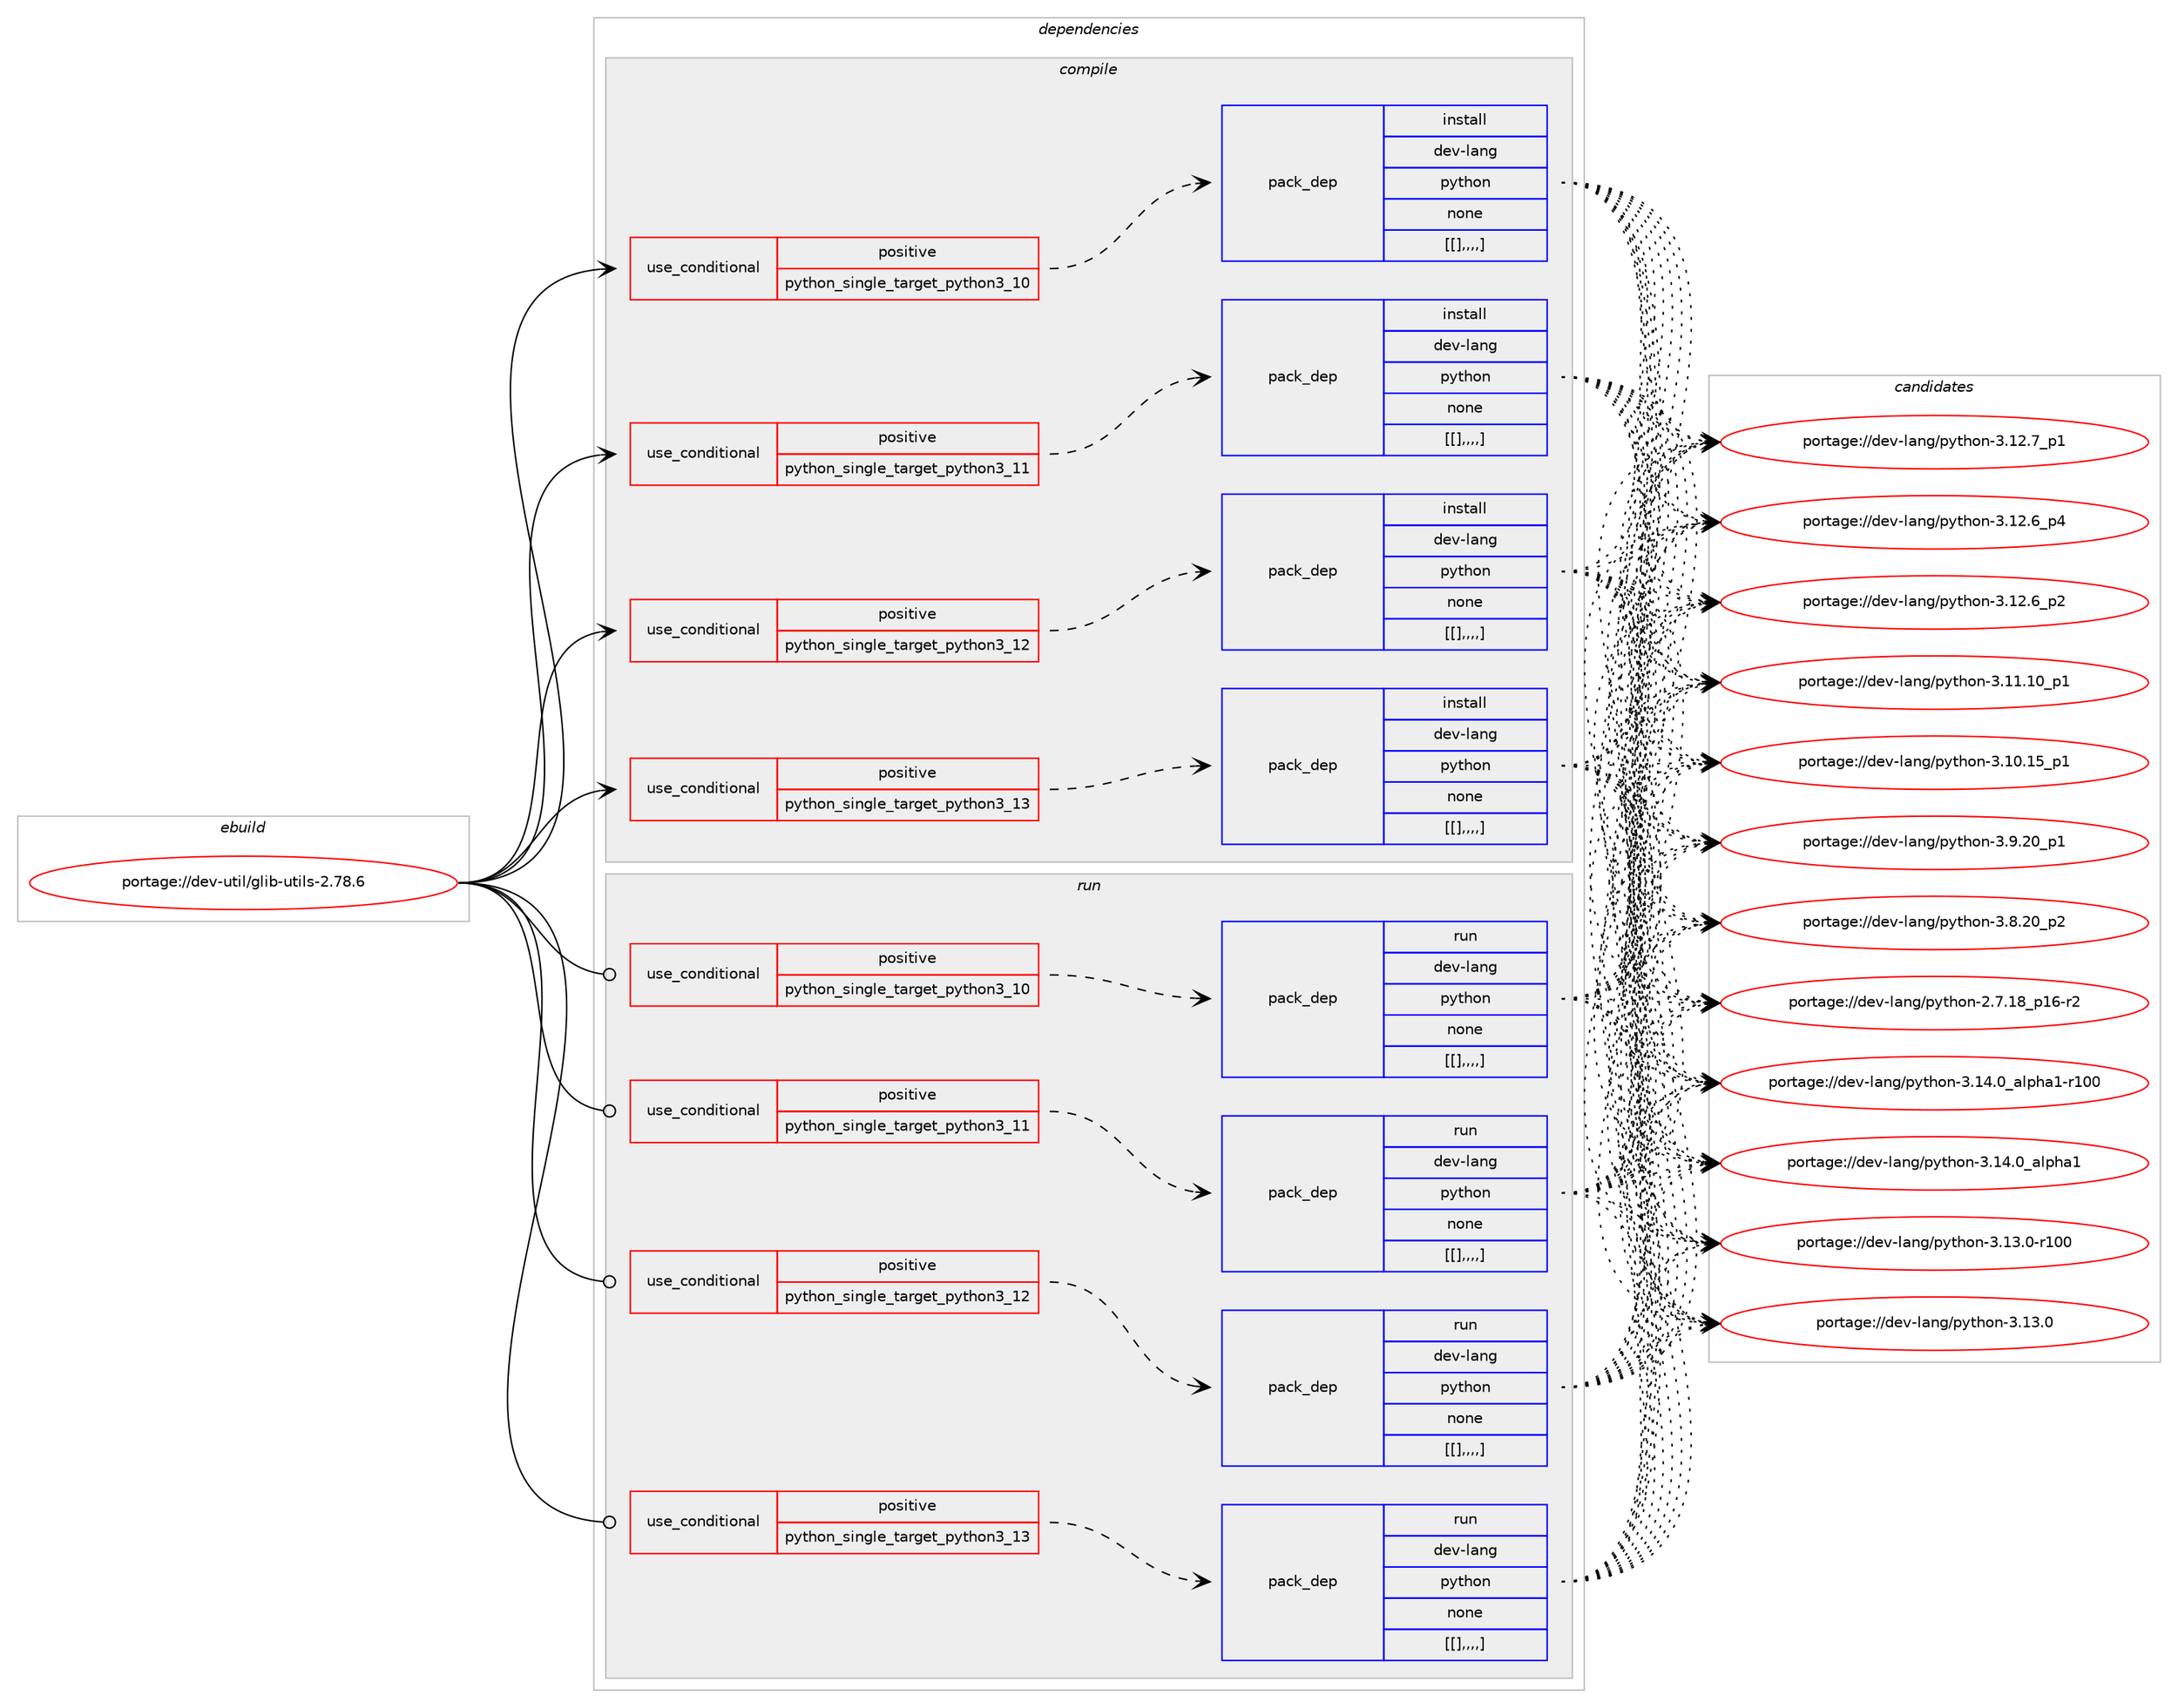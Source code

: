digraph prolog {

# *************
# Graph options
# *************

newrank=true;
concentrate=true;
compound=true;
graph [rankdir=LR,fontname=Helvetica,fontsize=10,ranksep=1.5];#, ranksep=2.5, nodesep=0.2];
edge  [arrowhead=vee];
node  [fontname=Helvetica,fontsize=10];

# **********
# The ebuild
# **********

subgraph cluster_leftcol {
color=gray;
label=<<i>ebuild</i>>;
id [label="portage://dev-util/glib-utils-2.78.6", color=red, width=4, href="../dev-util/glib-utils-2.78.6.svg"];
}

# ****************
# The dependencies
# ****************

subgraph cluster_midcol {
color=gray;
label=<<i>dependencies</i>>;
subgraph cluster_compile {
fillcolor="#eeeeee";
style=filled;
label=<<i>compile</i>>;
subgraph cond65157 {
dependency226668 [label=<<TABLE BORDER="0" CELLBORDER="1" CELLSPACING="0" CELLPADDING="4"><TR><TD ROWSPAN="3" CELLPADDING="10">use_conditional</TD></TR><TR><TD>positive</TD></TR><TR><TD>python_single_target_python3_10</TD></TR></TABLE>>, shape=none, color=red];
subgraph pack160008 {
dependency226671 [label=<<TABLE BORDER="0" CELLBORDER="1" CELLSPACING="0" CELLPADDING="4" WIDTH="220"><TR><TD ROWSPAN="6" CELLPADDING="30">pack_dep</TD></TR><TR><TD WIDTH="110">install</TD></TR><TR><TD>dev-lang</TD></TR><TR><TD>python</TD></TR><TR><TD>none</TD></TR><TR><TD>[[],,,,]</TD></TR></TABLE>>, shape=none, color=blue];
}
dependency226668:e -> dependency226671:w [weight=20,style="dashed",arrowhead="vee"];
}
id:e -> dependency226668:w [weight=20,style="solid",arrowhead="vee"];
subgraph cond65181 {
dependency226734 [label=<<TABLE BORDER="0" CELLBORDER="1" CELLSPACING="0" CELLPADDING="4"><TR><TD ROWSPAN="3" CELLPADDING="10">use_conditional</TD></TR><TR><TD>positive</TD></TR><TR><TD>python_single_target_python3_11</TD></TR></TABLE>>, shape=none, color=red];
subgraph pack160053 {
dependency226765 [label=<<TABLE BORDER="0" CELLBORDER="1" CELLSPACING="0" CELLPADDING="4" WIDTH="220"><TR><TD ROWSPAN="6" CELLPADDING="30">pack_dep</TD></TR><TR><TD WIDTH="110">install</TD></TR><TR><TD>dev-lang</TD></TR><TR><TD>python</TD></TR><TR><TD>none</TD></TR><TR><TD>[[],,,,]</TD></TR></TABLE>>, shape=none, color=blue];
}
dependency226734:e -> dependency226765:w [weight=20,style="dashed",arrowhead="vee"];
}
id:e -> dependency226734:w [weight=20,style="solid",arrowhead="vee"];
subgraph cond65194 {
dependency226804 [label=<<TABLE BORDER="0" CELLBORDER="1" CELLSPACING="0" CELLPADDING="4"><TR><TD ROWSPAN="3" CELLPADDING="10">use_conditional</TD></TR><TR><TD>positive</TD></TR><TR><TD>python_single_target_python3_12</TD></TR></TABLE>>, shape=none, color=red];
subgraph pack160123 {
dependency226845 [label=<<TABLE BORDER="0" CELLBORDER="1" CELLSPACING="0" CELLPADDING="4" WIDTH="220"><TR><TD ROWSPAN="6" CELLPADDING="30">pack_dep</TD></TR><TR><TD WIDTH="110">install</TD></TR><TR><TD>dev-lang</TD></TR><TR><TD>python</TD></TR><TR><TD>none</TD></TR><TR><TD>[[],,,,]</TD></TR></TABLE>>, shape=none, color=blue];
}
dependency226804:e -> dependency226845:w [weight=20,style="dashed",arrowhead="vee"];
}
id:e -> dependency226804:w [weight=20,style="solid",arrowhead="vee"];
subgraph cond65221 {
dependency226855 [label=<<TABLE BORDER="0" CELLBORDER="1" CELLSPACING="0" CELLPADDING="4"><TR><TD ROWSPAN="3" CELLPADDING="10">use_conditional</TD></TR><TR><TD>positive</TD></TR><TR><TD>python_single_target_python3_13</TD></TR></TABLE>>, shape=none, color=red];
subgraph pack160131 {
dependency226860 [label=<<TABLE BORDER="0" CELLBORDER="1" CELLSPACING="0" CELLPADDING="4" WIDTH="220"><TR><TD ROWSPAN="6" CELLPADDING="30">pack_dep</TD></TR><TR><TD WIDTH="110">install</TD></TR><TR><TD>dev-lang</TD></TR><TR><TD>python</TD></TR><TR><TD>none</TD></TR><TR><TD>[[],,,,]</TD></TR></TABLE>>, shape=none, color=blue];
}
dependency226855:e -> dependency226860:w [weight=20,style="dashed",arrowhead="vee"];
}
id:e -> dependency226855:w [weight=20,style="solid",arrowhead="vee"];
}
subgraph cluster_compileandrun {
fillcolor="#eeeeee";
style=filled;
label=<<i>compile and run</i>>;
}
subgraph cluster_run {
fillcolor="#eeeeee";
style=filled;
label=<<i>run</i>>;
subgraph cond65230 {
dependency226877 [label=<<TABLE BORDER="0" CELLBORDER="1" CELLSPACING="0" CELLPADDING="4"><TR><TD ROWSPAN="3" CELLPADDING="10">use_conditional</TD></TR><TR><TD>positive</TD></TR><TR><TD>python_single_target_python3_10</TD></TR></TABLE>>, shape=none, color=red];
subgraph pack160162 {
dependency226903 [label=<<TABLE BORDER="0" CELLBORDER="1" CELLSPACING="0" CELLPADDING="4" WIDTH="220"><TR><TD ROWSPAN="6" CELLPADDING="30">pack_dep</TD></TR><TR><TD WIDTH="110">run</TD></TR><TR><TD>dev-lang</TD></TR><TR><TD>python</TD></TR><TR><TD>none</TD></TR><TR><TD>[[],,,,]</TD></TR></TABLE>>, shape=none, color=blue];
}
dependency226877:e -> dependency226903:w [weight=20,style="dashed",arrowhead="vee"];
}
id:e -> dependency226877:w [weight=20,style="solid",arrowhead="odot"];
subgraph cond65238 {
dependency226926 [label=<<TABLE BORDER="0" CELLBORDER="1" CELLSPACING="0" CELLPADDING="4"><TR><TD ROWSPAN="3" CELLPADDING="10">use_conditional</TD></TR><TR><TD>positive</TD></TR><TR><TD>python_single_target_python3_11</TD></TR></TABLE>>, shape=none, color=red];
subgraph pack160206 {
dependency226977 [label=<<TABLE BORDER="0" CELLBORDER="1" CELLSPACING="0" CELLPADDING="4" WIDTH="220"><TR><TD ROWSPAN="6" CELLPADDING="30">pack_dep</TD></TR><TR><TD WIDTH="110">run</TD></TR><TR><TD>dev-lang</TD></TR><TR><TD>python</TD></TR><TR><TD>none</TD></TR><TR><TD>[[],,,,]</TD></TR></TABLE>>, shape=none, color=blue];
}
dependency226926:e -> dependency226977:w [weight=20,style="dashed",arrowhead="vee"];
}
id:e -> dependency226926:w [weight=20,style="solid",arrowhead="odot"];
subgraph cond65263 {
dependency226982 [label=<<TABLE BORDER="0" CELLBORDER="1" CELLSPACING="0" CELLPADDING="4"><TR><TD ROWSPAN="3" CELLPADDING="10">use_conditional</TD></TR><TR><TD>positive</TD></TR><TR><TD>python_single_target_python3_12</TD></TR></TABLE>>, shape=none, color=red];
subgraph pack160214 {
dependency227010 [label=<<TABLE BORDER="0" CELLBORDER="1" CELLSPACING="0" CELLPADDING="4" WIDTH="220"><TR><TD ROWSPAN="6" CELLPADDING="30">pack_dep</TD></TR><TR><TD WIDTH="110">run</TD></TR><TR><TD>dev-lang</TD></TR><TR><TD>python</TD></TR><TR><TD>none</TD></TR><TR><TD>[[],,,,]</TD></TR></TABLE>>, shape=none, color=blue];
}
dependency226982:e -> dependency227010:w [weight=20,style="dashed",arrowhead="vee"];
}
id:e -> dependency226982:w [weight=20,style="solid",arrowhead="odot"];
subgraph cond65282 {
dependency227033 [label=<<TABLE BORDER="0" CELLBORDER="1" CELLSPACING="0" CELLPADDING="4"><TR><TD ROWSPAN="3" CELLPADDING="10">use_conditional</TD></TR><TR><TD>positive</TD></TR><TR><TD>python_single_target_python3_13</TD></TR></TABLE>>, shape=none, color=red];
subgraph pack160241 {
dependency227034 [label=<<TABLE BORDER="0" CELLBORDER="1" CELLSPACING="0" CELLPADDING="4" WIDTH="220"><TR><TD ROWSPAN="6" CELLPADDING="30">pack_dep</TD></TR><TR><TD WIDTH="110">run</TD></TR><TR><TD>dev-lang</TD></TR><TR><TD>python</TD></TR><TR><TD>none</TD></TR><TR><TD>[[],,,,]</TD></TR></TABLE>>, shape=none, color=blue];
}
dependency227033:e -> dependency227034:w [weight=20,style="dashed",arrowhead="vee"];
}
id:e -> dependency227033:w [weight=20,style="solid",arrowhead="odot"];
}
}

# **************
# The candidates
# **************

subgraph cluster_choices {
rank=same;
color=gray;
label=<<i>candidates</i>>;

subgraph choice159847 {
color=black;
nodesep=1;
choice100101118451089711010347112121116104111110455146495246489597108112104974945114494848 [label="portage://dev-lang/python-3.14.0_alpha1-r100", color=red, width=4,href="../dev-lang/python-3.14.0_alpha1-r100.svg"];
choice1001011184510897110103471121211161041111104551464952464895971081121049749 [label="portage://dev-lang/python-3.14.0_alpha1", color=red, width=4,href="../dev-lang/python-3.14.0_alpha1.svg"];
choice1001011184510897110103471121211161041111104551464951464845114494848 [label="portage://dev-lang/python-3.13.0-r100", color=red, width=4,href="../dev-lang/python-3.13.0-r100.svg"];
choice10010111845108971101034711212111610411111045514649514648 [label="portage://dev-lang/python-3.13.0", color=red, width=4,href="../dev-lang/python-3.13.0.svg"];
choice100101118451089711010347112121116104111110455146495046559511249 [label="portage://dev-lang/python-3.12.7_p1", color=red, width=4,href="../dev-lang/python-3.12.7_p1.svg"];
choice100101118451089711010347112121116104111110455146495046549511252 [label="portage://dev-lang/python-3.12.6_p4", color=red, width=4,href="../dev-lang/python-3.12.6_p4.svg"];
choice100101118451089711010347112121116104111110455146495046549511250 [label="portage://dev-lang/python-3.12.6_p2", color=red, width=4,href="../dev-lang/python-3.12.6_p2.svg"];
choice10010111845108971101034711212111610411111045514649494649489511249 [label="portage://dev-lang/python-3.11.10_p1", color=red, width=4,href="../dev-lang/python-3.11.10_p1.svg"];
choice10010111845108971101034711212111610411111045514649484649539511249 [label="portage://dev-lang/python-3.10.15_p1", color=red, width=4,href="../dev-lang/python-3.10.15_p1.svg"];
choice100101118451089711010347112121116104111110455146574650489511249 [label="portage://dev-lang/python-3.9.20_p1", color=red, width=4,href="../dev-lang/python-3.9.20_p1.svg"];
choice100101118451089711010347112121116104111110455146564650489511250 [label="portage://dev-lang/python-3.8.20_p2", color=red, width=4,href="../dev-lang/python-3.8.20_p2.svg"];
choice100101118451089711010347112121116104111110455046554649569511249544511450 [label="portage://dev-lang/python-2.7.18_p16-r2", color=red, width=4,href="../dev-lang/python-2.7.18_p16-r2.svg"];
dependency226671:e -> choice100101118451089711010347112121116104111110455146495246489597108112104974945114494848:w [style=dotted,weight="100"];
dependency226671:e -> choice1001011184510897110103471121211161041111104551464952464895971081121049749:w [style=dotted,weight="100"];
dependency226671:e -> choice1001011184510897110103471121211161041111104551464951464845114494848:w [style=dotted,weight="100"];
dependency226671:e -> choice10010111845108971101034711212111610411111045514649514648:w [style=dotted,weight="100"];
dependency226671:e -> choice100101118451089711010347112121116104111110455146495046559511249:w [style=dotted,weight="100"];
dependency226671:e -> choice100101118451089711010347112121116104111110455146495046549511252:w [style=dotted,weight="100"];
dependency226671:e -> choice100101118451089711010347112121116104111110455146495046549511250:w [style=dotted,weight="100"];
dependency226671:e -> choice10010111845108971101034711212111610411111045514649494649489511249:w [style=dotted,weight="100"];
dependency226671:e -> choice10010111845108971101034711212111610411111045514649484649539511249:w [style=dotted,weight="100"];
dependency226671:e -> choice100101118451089711010347112121116104111110455146574650489511249:w [style=dotted,weight="100"];
dependency226671:e -> choice100101118451089711010347112121116104111110455146564650489511250:w [style=dotted,weight="100"];
dependency226671:e -> choice100101118451089711010347112121116104111110455046554649569511249544511450:w [style=dotted,weight="100"];
}
subgraph choice159855 {
color=black;
nodesep=1;
choice100101118451089711010347112121116104111110455146495246489597108112104974945114494848 [label="portage://dev-lang/python-3.14.0_alpha1-r100", color=red, width=4,href="../dev-lang/python-3.14.0_alpha1-r100.svg"];
choice1001011184510897110103471121211161041111104551464952464895971081121049749 [label="portage://dev-lang/python-3.14.0_alpha1", color=red, width=4,href="../dev-lang/python-3.14.0_alpha1.svg"];
choice1001011184510897110103471121211161041111104551464951464845114494848 [label="portage://dev-lang/python-3.13.0-r100", color=red, width=4,href="../dev-lang/python-3.13.0-r100.svg"];
choice10010111845108971101034711212111610411111045514649514648 [label="portage://dev-lang/python-3.13.0", color=red, width=4,href="../dev-lang/python-3.13.0.svg"];
choice100101118451089711010347112121116104111110455146495046559511249 [label="portage://dev-lang/python-3.12.7_p1", color=red, width=4,href="../dev-lang/python-3.12.7_p1.svg"];
choice100101118451089711010347112121116104111110455146495046549511252 [label="portage://dev-lang/python-3.12.6_p4", color=red, width=4,href="../dev-lang/python-3.12.6_p4.svg"];
choice100101118451089711010347112121116104111110455146495046549511250 [label="portage://dev-lang/python-3.12.6_p2", color=red, width=4,href="../dev-lang/python-3.12.6_p2.svg"];
choice10010111845108971101034711212111610411111045514649494649489511249 [label="portage://dev-lang/python-3.11.10_p1", color=red, width=4,href="../dev-lang/python-3.11.10_p1.svg"];
choice10010111845108971101034711212111610411111045514649484649539511249 [label="portage://dev-lang/python-3.10.15_p1", color=red, width=4,href="../dev-lang/python-3.10.15_p1.svg"];
choice100101118451089711010347112121116104111110455146574650489511249 [label="portage://dev-lang/python-3.9.20_p1", color=red, width=4,href="../dev-lang/python-3.9.20_p1.svg"];
choice100101118451089711010347112121116104111110455146564650489511250 [label="portage://dev-lang/python-3.8.20_p2", color=red, width=4,href="../dev-lang/python-3.8.20_p2.svg"];
choice100101118451089711010347112121116104111110455046554649569511249544511450 [label="portage://dev-lang/python-2.7.18_p16-r2", color=red, width=4,href="../dev-lang/python-2.7.18_p16-r2.svg"];
dependency226765:e -> choice100101118451089711010347112121116104111110455146495246489597108112104974945114494848:w [style=dotted,weight="100"];
dependency226765:e -> choice1001011184510897110103471121211161041111104551464952464895971081121049749:w [style=dotted,weight="100"];
dependency226765:e -> choice1001011184510897110103471121211161041111104551464951464845114494848:w [style=dotted,weight="100"];
dependency226765:e -> choice10010111845108971101034711212111610411111045514649514648:w [style=dotted,weight="100"];
dependency226765:e -> choice100101118451089711010347112121116104111110455146495046559511249:w [style=dotted,weight="100"];
dependency226765:e -> choice100101118451089711010347112121116104111110455146495046549511252:w [style=dotted,weight="100"];
dependency226765:e -> choice100101118451089711010347112121116104111110455146495046549511250:w [style=dotted,weight="100"];
dependency226765:e -> choice10010111845108971101034711212111610411111045514649494649489511249:w [style=dotted,weight="100"];
dependency226765:e -> choice10010111845108971101034711212111610411111045514649484649539511249:w [style=dotted,weight="100"];
dependency226765:e -> choice100101118451089711010347112121116104111110455146574650489511249:w [style=dotted,weight="100"];
dependency226765:e -> choice100101118451089711010347112121116104111110455146564650489511250:w [style=dotted,weight="100"];
dependency226765:e -> choice100101118451089711010347112121116104111110455046554649569511249544511450:w [style=dotted,weight="100"];
}
subgraph choice159865 {
color=black;
nodesep=1;
choice100101118451089711010347112121116104111110455146495246489597108112104974945114494848 [label="portage://dev-lang/python-3.14.0_alpha1-r100", color=red, width=4,href="../dev-lang/python-3.14.0_alpha1-r100.svg"];
choice1001011184510897110103471121211161041111104551464952464895971081121049749 [label="portage://dev-lang/python-3.14.0_alpha1", color=red, width=4,href="../dev-lang/python-3.14.0_alpha1.svg"];
choice1001011184510897110103471121211161041111104551464951464845114494848 [label="portage://dev-lang/python-3.13.0-r100", color=red, width=4,href="../dev-lang/python-3.13.0-r100.svg"];
choice10010111845108971101034711212111610411111045514649514648 [label="portage://dev-lang/python-3.13.0", color=red, width=4,href="../dev-lang/python-3.13.0.svg"];
choice100101118451089711010347112121116104111110455146495046559511249 [label="portage://dev-lang/python-3.12.7_p1", color=red, width=4,href="../dev-lang/python-3.12.7_p1.svg"];
choice100101118451089711010347112121116104111110455146495046549511252 [label="portage://dev-lang/python-3.12.6_p4", color=red, width=4,href="../dev-lang/python-3.12.6_p4.svg"];
choice100101118451089711010347112121116104111110455146495046549511250 [label="portage://dev-lang/python-3.12.6_p2", color=red, width=4,href="../dev-lang/python-3.12.6_p2.svg"];
choice10010111845108971101034711212111610411111045514649494649489511249 [label="portage://dev-lang/python-3.11.10_p1", color=red, width=4,href="../dev-lang/python-3.11.10_p1.svg"];
choice10010111845108971101034711212111610411111045514649484649539511249 [label="portage://dev-lang/python-3.10.15_p1", color=red, width=4,href="../dev-lang/python-3.10.15_p1.svg"];
choice100101118451089711010347112121116104111110455146574650489511249 [label="portage://dev-lang/python-3.9.20_p1", color=red, width=4,href="../dev-lang/python-3.9.20_p1.svg"];
choice100101118451089711010347112121116104111110455146564650489511250 [label="portage://dev-lang/python-3.8.20_p2", color=red, width=4,href="../dev-lang/python-3.8.20_p2.svg"];
choice100101118451089711010347112121116104111110455046554649569511249544511450 [label="portage://dev-lang/python-2.7.18_p16-r2", color=red, width=4,href="../dev-lang/python-2.7.18_p16-r2.svg"];
dependency226845:e -> choice100101118451089711010347112121116104111110455146495246489597108112104974945114494848:w [style=dotted,weight="100"];
dependency226845:e -> choice1001011184510897110103471121211161041111104551464952464895971081121049749:w [style=dotted,weight="100"];
dependency226845:e -> choice1001011184510897110103471121211161041111104551464951464845114494848:w [style=dotted,weight="100"];
dependency226845:e -> choice10010111845108971101034711212111610411111045514649514648:w [style=dotted,weight="100"];
dependency226845:e -> choice100101118451089711010347112121116104111110455146495046559511249:w [style=dotted,weight="100"];
dependency226845:e -> choice100101118451089711010347112121116104111110455146495046549511252:w [style=dotted,weight="100"];
dependency226845:e -> choice100101118451089711010347112121116104111110455146495046549511250:w [style=dotted,weight="100"];
dependency226845:e -> choice10010111845108971101034711212111610411111045514649494649489511249:w [style=dotted,weight="100"];
dependency226845:e -> choice10010111845108971101034711212111610411111045514649484649539511249:w [style=dotted,weight="100"];
dependency226845:e -> choice100101118451089711010347112121116104111110455146574650489511249:w [style=dotted,weight="100"];
dependency226845:e -> choice100101118451089711010347112121116104111110455146564650489511250:w [style=dotted,weight="100"];
dependency226845:e -> choice100101118451089711010347112121116104111110455046554649569511249544511450:w [style=dotted,weight="100"];
}
subgraph choice159887 {
color=black;
nodesep=1;
choice100101118451089711010347112121116104111110455146495246489597108112104974945114494848 [label="portage://dev-lang/python-3.14.0_alpha1-r100", color=red, width=4,href="../dev-lang/python-3.14.0_alpha1-r100.svg"];
choice1001011184510897110103471121211161041111104551464952464895971081121049749 [label="portage://dev-lang/python-3.14.0_alpha1", color=red, width=4,href="../dev-lang/python-3.14.0_alpha1.svg"];
choice1001011184510897110103471121211161041111104551464951464845114494848 [label="portage://dev-lang/python-3.13.0-r100", color=red, width=4,href="../dev-lang/python-3.13.0-r100.svg"];
choice10010111845108971101034711212111610411111045514649514648 [label="portage://dev-lang/python-3.13.0", color=red, width=4,href="../dev-lang/python-3.13.0.svg"];
choice100101118451089711010347112121116104111110455146495046559511249 [label="portage://dev-lang/python-3.12.7_p1", color=red, width=4,href="../dev-lang/python-3.12.7_p1.svg"];
choice100101118451089711010347112121116104111110455146495046549511252 [label="portage://dev-lang/python-3.12.6_p4", color=red, width=4,href="../dev-lang/python-3.12.6_p4.svg"];
choice100101118451089711010347112121116104111110455146495046549511250 [label="portage://dev-lang/python-3.12.6_p2", color=red, width=4,href="../dev-lang/python-3.12.6_p2.svg"];
choice10010111845108971101034711212111610411111045514649494649489511249 [label="portage://dev-lang/python-3.11.10_p1", color=red, width=4,href="../dev-lang/python-3.11.10_p1.svg"];
choice10010111845108971101034711212111610411111045514649484649539511249 [label="portage://dev-lang/python-3.10.15_p1", color=red, width=4,href="../dev-lang/python-3.10.15_p1.svg"];
choice100101118451089711010347112121116104111110455146574650489511249 [label="portage://dev-lang/python-3.9.20_p1", color=red, width=4,href="../dev-lang/python-3.9.20_p1.svg"];
choice100101118451089711010347112121116104111110455146564650489511250 [label="portage://dev-lang/python-3.8.20_p2", color=red, width=4,href="../dev-lang/python-3.8.20_p2.svg"];
choice100101118451089711010347112121116104111110455046554649569511249544511450 [label="portage://dev-lang/python-2.7.18_p16-r2", color=red, width=4,href="../dev-lang/python-2.7.18_p16-r2.svg"];
dependency226860:e -> choice100101118451089711010347112121116104111110455146495246489597108112104974945114494848:w [style=dotted,weight="100"];
dependency226860:e -> choice1001011184510897110103471121211161041111104551464952464895971081121049749:w [style=dotted,weight="100"];
dependency226860:e -> choice1001011184510897110103471121211161041111104551464951464845114494848:w [style=dotted,weight="100"];
dependency226860:e -> choice10010111845108971101034711212111610411111045514649514648:w [style=dotted,weight="100"];
dependency226860:e -> choice100101118451089711010347112121116104111110455146495046559511249:w [style=dotted,weight="100"];
dependency226860:e -> choice100101118451089711010347112121116104111110455146495046549511252:w [style=dotted,weight="100"];
dependency226860:e -> choice100101118451089711010347112121116104111110455146495046549511250:w [style=dotted,weight="100"];
dependency226860:e -> choice10010111845108971101034711212111610411111045514649494649489511249:w [style=dotted,weight="100"];
dependency226860:e -> choice10010111845108971101034711212111610411111045514649484649539511249:w [style=dotted,weight="100"];
dependency226860:e -> choice100101118451089711010347112121116104111110455146574650489511249:w [style=dotted,weight="100"];
dependency226860:e -> choice100101118451089711010347112121116104111110455146564650489511250:w [style=dotted,weight="100"];
dependency226860:e -> choice100101118451089711010347112121116104111110455046554649569511249544511450:w [style=dotted,weight="100"];
}
subgraph choice159915 {
color=black;
nodesep=1;
choice100101118451089711010347112121116104111110455146495246489597108112104974945114494848 [label="portage://dev-lang/python-3.14.0_alpha1-r100", color=red, width=4,href="../dev-lang/python-3.14.0_alpha1-r100.svg"];
choice1001011184510897110103471121211161041111104551464952464895971081121049749 [label="portage://dev-lang/python-3.14.0_alpha1", color=red, width=4,href="../dev-lang/python-3.14.0_alpha1.svg"];
choice1001011184510897110103471121211161041111104551464951464845114494848 [label="portage://dev-lang/python-3.13.0-r100", color=red, width=4,href="../dev-lang/python-3.13.0-r100.svg"];
choice10010111845108971101034711212111610411111045514649514648 [label="portage://dev-lang/python-3.13.0", color=red, width=4,href="../dev-lang/python-3.13.0.svg"];
choice100101118451089711010347112121116104111110455146495046559511249 [label="portage://dev-lang/python-3.12.7_p1", color=red, width=4,href="../dev-lang/python-3.12.7_p1.svg"];
choice100101118451089711010347112121116104111110455146495046549511252 [label="portage://dev-lang/python-3.12.6_p4", color=red, width=4,href="../dev-lang/python-3.12.6_p4.svg"];
choice100101118451089711010347112121116104111110455146495046549511250 [label="portage://dev-lang/python-3.12.6_p2", color=red, width=4,href="../dev-lang/python-3.12.6_p2.svg"];
choice10010111845108971101034711212111610411111045514649494649489511249 [label="portage://dev-lang/python-3.11.10_p1", color=red, width=4,href="../dev-lang/python-3.11.10_p1.svg"];
choice10010111845108971101034711212111610411111045514649484649539511249 [label="portage://dev-lang/python-3.10.15_p1", color=red, width=4,href="../dev-lang/python-3.10.15_p1.svg"];
choice100101118451089711010347112121116104111110455146574650489511249 [label="portage://dev-lang/python-3.9.20_p1", color=red, width=4,href="../dev-lang/python-3.9.20_p1.svg"];
choice100101118451089711010347112121116104111110455146564650489511250 [label="portage://dev-lang/python-3.8.20_p2", color=red, width=4,href="../dev-lang/python-3.8.20_p2.svg"];
choice100101118451089711010347112121116104111110455046554649569511249544511450 [label="portage://dev-lang/python-2.7.18_p16-r2", color=red, width=4,href="../dev-lang/python-2.7.18_p16-r2.svg"];
dependency226903:e -> choice100101118451089711010347112121116104111110455146495246489597108112104974945114494848:w [style=dotted,weight="100"];
dependency226903:e -> choice1001011184510897110103471121211161041111104551464952464895971081121049749:w [style=dotted,weight="100"];
dependency226903:e -> choice1001011184510897110103471121211161041111104551464951464845114494848:w [style=dotted,weight="100"];
dependency226903:e -> choice10010111845108971101034711212111610411111045514649514648:w [style=dotted,weight="100"];
dependency226903:e -> choice100101118451089711010347112121116104111110455146495046559511249:w [style=dotted,weight="100"];
dependency226903:e -> choice100101118451089711010347112121116104111110455146495046549511252:w [style=dotted,weight="100"];
dependency226903:e -> choice100101118451089711010347112121116104111110455146495046549511250:w [style=dotted,weight="100"];
dependency226903:e -> choice10010111845108971101034711212111610411111045514649494649489511249:w [style=dotted,weight="100"];
dependency226903:e -> choice10010111845108971101034711212111610411111045514649484649539511249:w [style=dotted,weight="100"];
dependency226903:e -> choice100101118451089711010347112121116104111110455146574650489511249:w [style=dotted,weight="100"];
dependency226903:e -> choice100101118451089711010347112121116104111110455146564650489511250:w [style=dotted,weight="100"];
dependency226903:e -> choice100101118451089711010347112121116104111110455046554649569511249544511450:w [style=dotted,weight="100"];
}
subgraph choice159927 {
color=black;
nodesep=1;
choice100101118451089711010347112121116104111110455146495246489597108112104974945114494848 [label="portage://dev-lang/python-3.14.0_alpha1-r100", color=red, width=4,href="../dev-lang/python-3.14.0_alpha1-r100.svg"];
choice1001011184510897110103471121211161041111104551464952464895971081121049749 [label="portage://dev-lang/python-3.14.0_alpha1", color=red, width=4,href="../dev-lang/python-3.14.0_alpha1.svg"];
choice1001011184510897110103471121211161041111104551464951464845114494848 [label="portage://dev-lang/python-3.13.0-r100", color=red, width=4,href="../dev-lang/python-3.13.0-r100.svg"];
choice10010111845108971101034711212111610411111045514649514648 [label="portage://dev-lang/python-3.13.0", color=red, width=4,href="../dev-lang/python-3.13.0.svg"];
choice100101118451089711010347112121116104111110455146495046559511249 [label="portage://dev-lang/python-3.12.7_p1", color=red, width=4,href="../dev-lang/python-3.12.7_p1.svg"];
choice100101118451089711010347112121116104111110455146495046549511252 [label="portage://dev-lang/python-3.12.6_p4", color=red, width=4,href="../dev-lang/python-3.12.6_p4.svg"];
choice100101118451089711010347112121116104111110455146495046549511250 [label="portage://dev-lang/python-3.12.6_p2", color=red, width=4,href="../dev-lang/python-3.12.6_p2.svg"];
choice10010111845108971101034711212111610411111045514649494649489511249 [label="portage://dev-lang/python-3.11.10_p1", color=red, width=4,href="../dev-lang/python-3.11.10_p1.svg"];
choice10010111845108971101034711212111610411111045514649484649539511249 [label="portage://dev-lang/python-3.10.15_p1", color=red, width=4,href="../dev-lang/python-3.10.15_p1.svg"];
choice100101118451089711010347112121116104111110455146574650489511249 [label="portage://dev-lang/python-3.9.20_p1", color=red, width=4,href="../dev-lang/python-3.9.20_p1.svg"];
choice100101118451089711010347112121116104111110455146564650489511250 [label="portage://dev-lang/python-3.8.20_p2", color=red, width=4,href="../dev-lang/python-3.8.20_p2.svg"];
choice100101118451089711010347112121116104111110455046554649569511249544511450 [label="portage://dev-lang/python-2.7.18_p16-r2", color=red, width=4,href="../dev-lang/python-2.7.18_p16-r2.svg"];
dependency226977:e -> choice100101118451089711010347112121116104111110455146495246489597108112104974945114494848:w [style=dotted,weight="100"];
dependency226977:e -> choice1001011184510897110103471121211161041111104551464952464895971081121049749:w [style=dotted,weight="100"];
dependency226977:e -> choice1001011184510897110103471121211161041111104551464951464845114494848:w [style=dotted,weight="100"];
dependency226977:e -> choice10010111845108971101034711212111610411111045514649514648:w [style=dotted,weight="100"];
dependency226977:e -> choice100101118451089711010347112121116104111110455146495046559511249:w [style=dotted,weight="100"];
dependency226977:e -> choice100101118451089711010347112121116104111110455146495046549511252:w [style=dotted,weight="100"];
dependency226977:e -> choice100101118451089711010347112121116104111110455146495046549511250:w [style=dotted,weight="100"];
dependency226977:e -> choice10010111845108971101034711212111610411111045514649494649489511249:w [style=dotted,weight="100"];
dependency226977:e -> choice10010111845108971101034711212111610411111045514649484649539511249:w [style=dotted,weight="100"];
dependency226977:e -> choice100101118451089711010347112121116104111110455146574650489511249:w [style=dotted,weight="100"];
dependency226977:e -> choice100101118451089711010347112121116104111110455146564650489511250:w [style=dotted,weight="100"];
dependency226977:e -> choice100101118451089711010347112121116104111110455046554649569511249544511450:w [style=dotted,weight="100"];
}
subgraph choice159940 {
color=black;
nodesep=1;
choice100101118451089711010347112121116104111110455146495246489597108112104974945114494848 [label="portage://dev-lang/python-3.14.0_alpha1-r100", color=red, width=4,href="../dev-lang/python-3.14.0_alpha1-r100.svg"];
choice1001011184510897110103471121211161041111104551464952464895971081121049749 [label="portage://dev-lang/python-3.14.0_alpha1", color=red, width=4,href="../dev-lang/python-3.14.0_alpha1.svg"];
choice1001011184510897110103471121211161041111104551464951464845114494848 [label="portage://dev-lang/python-3.13.0-r100", color=red, width=4,href="../dev-lang/python-3.13.0-r100.svg"];
choice10010111845108971101034711212111610411111045514649514648 [label="portage://dev-lang/python-3.13.0", color=red, width=4,href="../dev-lang/python-3.13.0.svg"];
choice100101118451089711010347112121116104111110455146495046559511249 [label="portage://dev-lang/python-3.12.7_p1", color=red, width=4,href="../dev-lang/python-3.12.7_p1.svg"];
choice100101118451089711010347112121116104111110455146495046549511252 [label="portage://dev-lang/python-3.12.6_p4", color=red, width=4,href="../dev-lang/python-3.12.6_p4.svg"];
choice100101118451089711010347112121116104111110455146495046549511250 [label="portage://dev-lang/python-3.12.6_p2", color=red, width=4,href="../dev-lang/python-3.12.6_p2.svg"];
choice10010111845108971101034711212111610411111045514649494649489511249 [label="portage://dev-lang/python-3.11.10_p1", color=red, width=4,href="../dev-lang/python-3.11.10_p1.svg"];
choice10010111845108971101034711212111610411111045514649484649539511249 [label="portage://dev-lang/python-3.10.15_p1", color=red, width=4,href="../dev-lang/python-3.10.15_p1.svg"];
choice100101118451089711010347112121116104111110455146574650489511249 [label="portage://dev-lang/python-3.9.20_p1", color=red, width=4,href="../dev-lang/python-3.9.20_p1.svg"];
choice100101118451089711010347112121116104111110455146564650489511250 [label="portage://dev-lang/python-3.8.20_p2", color=red, width=4,href="../dev-lang/python-3.8.20_p2.svg"];
choice100101118451089711010347112121116104111110455046554649569511249544511450 [label="portage://dev-lang/python-2.7.18_p16-r2", color=red, width=4,href="../dev-lang/python-2.7.18_p16-r2.svg"];
dependency227010:e -> choice100101118451089711010347112121116104111110455146495246489597108112104974945114494848:w [style=dotted,weight="100"];
dependency227010:e -> choice1001011184510897110103471121211161041111104551464952464895971081121049749:w [style=dotted,weight="100"];
dependency227010:e -> choice1001011184510897110103471121211161041111104551464951464845114494848:w [style=dotted,weight="100"];
dependency227010:e -> choice10010111845108971101034711212111610411111045514649514648:w [style=dotted,weight="100"];
dependency227010:e -> choice100101118451089711010347112121116104111110455146495046559511249:w [style=dotted,weight="100"];
dependency227010:e -> choice100101118451089711010347112121116104111110455146495046549511252:w [style=dotted,weight="100"];
dependency227010:e -> choice100101118451089711010347112121116104111110455146495046549511250:w [style=dotted,weight="100"];
dependency227010:e -> choice10010111845108971101034711212111610411111045514649494649489511249:w [style=dotted,weight="100"];
dependency227010:e -> choice10010111845108971101034711212111610411111045514649484649539511249:w [style=dotted,weight="100"];
dependency227010:e -> choice100101118451089711010347112121116104111110455146574650489511249:w [style=dotted,weight="100"];
dependency227010:e -> choice100101118451089711010347112121116104111110455146564650489511250:w [style=dotted,weight="100"];
dependency227010:e -> choice100101118451089711010347112121116104111110455046554649569511249544511450:w [style=dotted,weight="100"];
}
subgraph choice159973 {
color=black;
nodesep=1;
choice100101118451089711010347112121116104111110455146495246489597108112104974945114494848 [label="portage://dev-lang/python-3.14.0_alpha1-r100", color=red, width=4,href="../dev-lang/python-3.14.0_alpha1-r100.svg"];
choice1001011184510897110103471121211161041111104551464952464895971081121049749 [label="portage://dev-lang/python-3.14.0_alpha1", color=red, width=4,href="../dev-lang/python-3.14.0_alpha1.svg"];
choice1001011184510897110103471121211161041111104551464951464845114494848 [label="portage://dev-lang/python-3.13.0-r100", color=red, width=4,href="../dev-lang/python-3.13.0-r100.svg"];
choice10010111845108971101034711212111610411111045514649514648 [label="portage://dev-lang/python-3.13.0", color=red, width=4,href="../dev-lang/python-3.13.0.svg"];
choice100101118451089711010347112121116104111110455146495046559511249 [label="portage://dev-lang/python-3.12.7_p1", color=red, width=4,href="../dev-lang/python-3.12.7_p1.svg"];
choice100101118451089711010347112121116104111110455146495046549511252 [label="portage://dev-lang/python-3.12.6_p4", color=red, width=4,href="../dev-lang/python-3.12.6_p4.svg"];
choice100101118451089711010347112121116104111110455146495046549511250 [label="portage://dev-lang/python-3.12.6_p2", color=red, width=4,href="../dev-lang/python-3.12.6_p2.svg"];
choice10010111845108971101034711212111610411111045514649494649489511249 [label="portage://dev-lang/python-3.11.10_p1", color=red, width=4,href="../dev-lang/python-3.11.10_p1.svg"];
choice10010111845108971101034711212111610411111045514649484649539511249 [label="portage://dev-lang/python-3.10.15_p1", color=red, width=4,href="../dev-lang/python-3.10.15_p1.svg"];
choice100101118451089711010347112121116104111110455146574650489511249 [label="portage://dev-lang/python-3.9.20_p1", color=red, width=4,href="../dev-lang/python-3.9.20_p1.svg"];
choice100101118451089711010347112121116104111110455146564650489511250 [label="portage://dev-lang/python-3.8.20_p2", color=red, width=4,href="../dev-lang/python-3.8.20_p2.svg"];
choice100101118451089711010347112121116104111110455046554649569511249544511450 [label="portage://dev-lang/python-2.7.18_p16-r2", color=red, width=4,href="../dev-lang/python-2.7.18_p16-r2.svg"];
dependency227034:e -> choice100101118451089711010347112121116104111110455146495246489597108112104974945114494848:w [style=dotted,weight="100"];
dependency227034:e -> choice1001011184510897110103471121211161041111104551464952464895971081121049749:w [style=dotted,weight="100"];
dependency227034:e -> choice1001011184510897110103471121211161041111104551464951464845114494848:w [style=dotted,weight="100"];
dependency227034:e -> choice10010111845108971101034711212111610411111045514649514648:w [style=dotted,weight="100"];
dependency227034:e -> choice100101118451089711010347112121116104111110455146495046559511249:w [style=dotted,weight="100"];
dependency227034:e -> choice100101118451089711010347112121116104111110455146495046549511252:w [style=dotted,weight="100"];
dependency227034:e -> choice100101118451089711010347112121116104111110455146495046549511250:w [style=dotted,weight="100"];
dependency227034:e -> choice10010111845108971101034711212111610411111045514649494649489511249:w [style=dotted,weight="100"];
dependency227034:e -> choice10010111845108971101034711212111610411111045514649484649539511249:w [style=dotted,weight="100"];
dependency227034:e -> choice100101118451089711010347112121116104111110455146574650489511249:w [style=dotted,weight="100"];
dependency227034:e -> choice100101118451089711010347112121116104111110455146564650489511250:w [style=dotted,weight="100"];
dependency227034:e -> choice100101118451089711010347112121116104111110455046554649569511249544511450:w [style=dotted,weight="100"];
}
}

}
